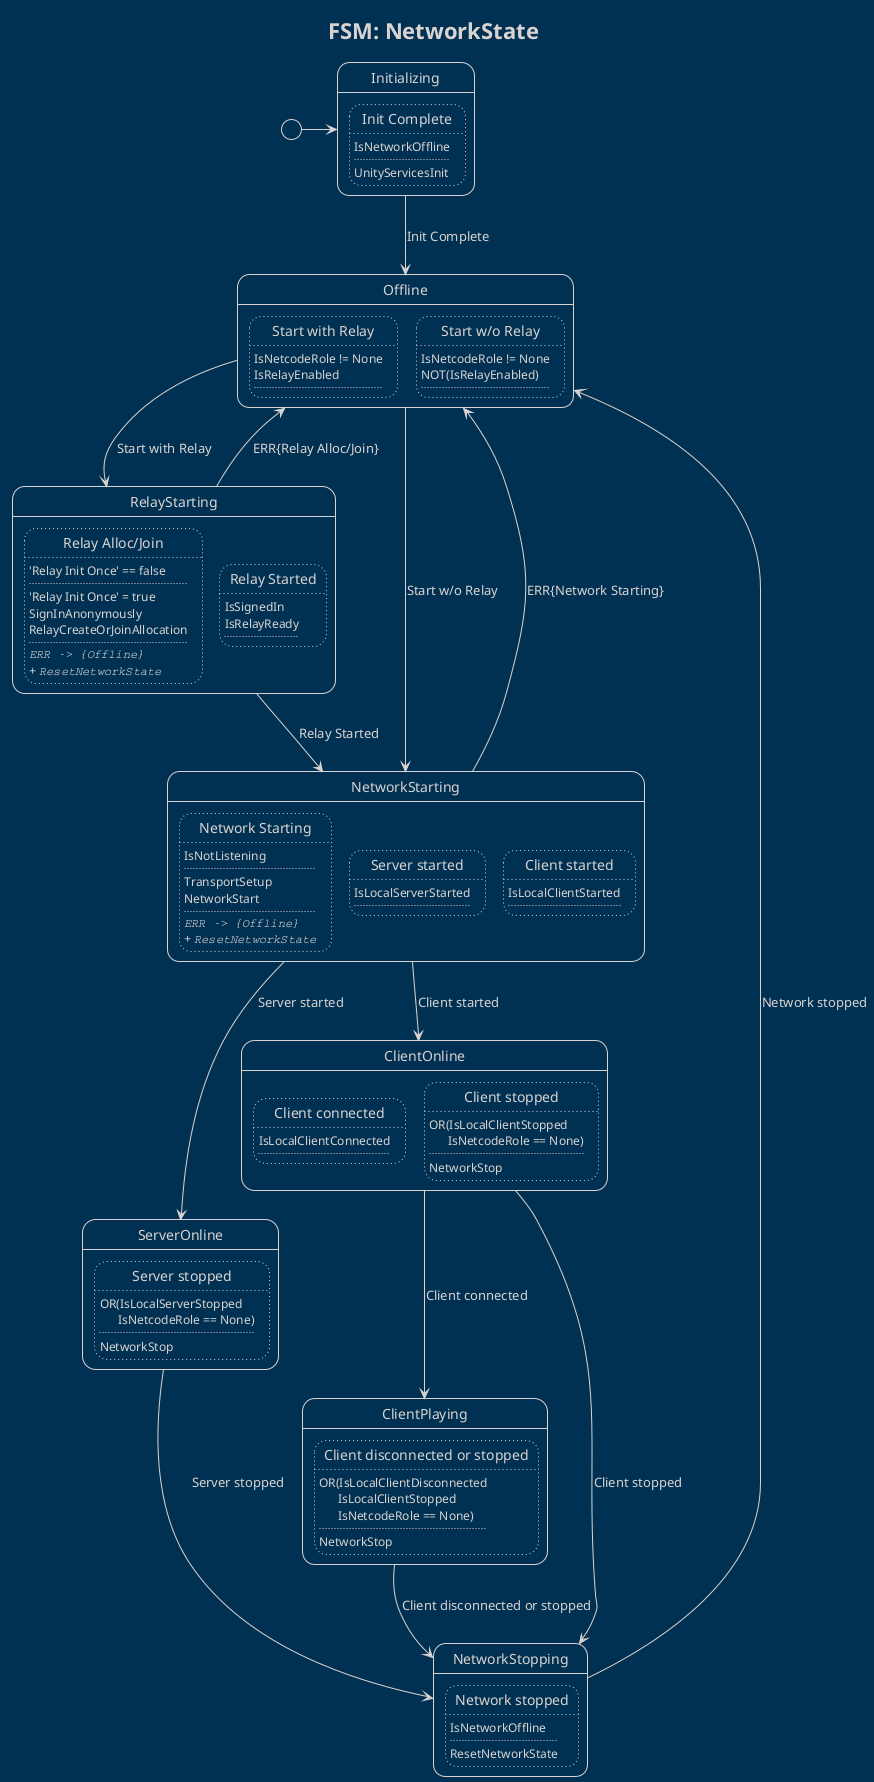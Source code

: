 @startuml

!theme blueprint
hide empty description

title FSM: NetworkState

state "Initializing" as state0
state state0 {
	state "Init Complete" as state0_trans0
	state state0_trans0 #line.dotted {
		state0_trans0 : IsNetworkOffline
		state0_trans0 : ....
		state0_trans0 : UnityServicesInit
	}
}
state "Offline" as state1
state state1 {
	state "Start with Relay" as state1_trans0
	state state1_trans0 #line.dotted {
		state1_trans0 : IsNetcodeRole != None
		state1_trans0 : IsRelayEnabled
		state1_trans0 : ....
	}
	state "Start w/o Relay" as state1_trans1
	state state1_trans1 #line.dotted {
		state1_trans1 : IsNetcodeRole != None
		state1_trans1 : NOT(IsRelayEnabled)
		state1_trans1 : ....
	}
}
state "RelayStarting" as state2
state state2 {
	state "Relay Alloc/Join" as state2_trans0
	state state2_trans0 #line.dotted {
		state2_trans0 : 'Relay Init Once' == false
		state2_trans0 : ....
		state2_trans0 : 'Relay Init Once' = true
		state2_trans0 : SignInAnonymously
		state2_trans0 : RelayCreateOrJoinAllocation
		state2_trans0 : ....
		state2_trans0 : ==== ""ERR -> {Offline}""
		state2_trans0 : ==== + ""ResetNetworkState""
	}
	state "Relay Started" as state2_trans1
	state state2_trans1 #line.dotted {
		state2_trans1 : IsSignedIn
		state2_trans1 : IsRelayReady
		state2_trans1 : ....
	}
}
state "NetworkStarting" as state3
state state3 {
	state "Network Starting" as state3_trans0
	state state3_trans0 #line.dotted {
		state3_trans0 : IsNotListening
		state3_trans0 : ....
		state3_trans0 : TransportSetup
		state3_trans0 : NetworkStart
		state3_trans0 : ....
		state3_trans0 : ==== ""ERR -> {Offline}""
		state3_trans0 : ==== + ""ResetNetworkState""
	}
	state "Server started" as state3_trans1
	state state3_trans1 #line.dotted {
		state3_trans1 : IsLocalServerStarted
		state3_trans1 : ....
	}
	state "Client started" as state3_trans2
	state state3_trans2 #line.dotted {
		state3_trans2 : IsLocalClientStarted
		state3_trans2 : ....
	}
}
state "ServerOnline" as state4
state state4 {
	state "Server stopped" as state4_trans0
	state state4_trans0 #line.dotted {
		state4_trans0 : OR(IsLocalServerStopped\n      IsNetcodeRole == None)
		state4_trans0 : ....
		state4_trans0 : NetworkStop
	}
}
state "ClientOnline" as state5
state state5 {
	state "Client connected" as state5_trans0
	state state5_trans0 #line.dotted {
		state5_trans0 : IsLocalClientConnected
		state5_trans0 : ....
	}
	state "Client stopped" as state5_trans1
	state state5_trans1 #line.dotted {
		state5_trans1 : OR(IsLocalClientStopped\n      IsNetcodeRole == None)
		state5_trans1 : ....
		state5_trans1 : NetworkStop
	}
}
state "ClientPlaying" as state6
state state6 {
	state "Client disconnected or stopped" as state6_trans0
	state state6_trans0 #line.dotted {
		state6_trans0 : OR(IsLocalClientDisconnected\n      IsLocalClientStopped\n      IsNetcodeRole == None)
		state6_trans0 : ....
		state6_trans0 : NetworkStop
	}
}
state "NetworkStopping" as state7
state state7 {
	state "Network stopped" as state7_trans0
	state state7_trans0 #line.dotted {
		state7_trans0 : IsNetworkOffline
		state7_trans0 : ....
		state7_trans0 : ResetNetworkState
	}
}


[*] -> state0
state0 --> state1 : Init Complete
state1 --> state2 : Start with Relay
state1 --> state3 : Start w/o Relay
state2 --> state1 : ERR{Relay Alloc/Join}
state2 --> state3 : Relay Started
state3 --> state1 : ERR{Network Starting}
state3 --> state4 : Server started
state3 --> state5 : Client started
state4 --> state7 : Server stopped
state5 --> state6 : Client connected
state5 --> state7 : Client stopped
state6 --> state7 : Client disconnected or stopped
state7 --> state1 : Network stopped


@enduml
